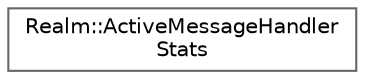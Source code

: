 digraph "Graphical Class Hierarchy"
{
 // LATEX_PDF_SIZE
  bgcolor="transparent";
  edge [fontname=Helvetica,fontsize=10,labelfontname=Helvetica,labelfontsize=10];
  node [fontname=Helvetica,fontsize=10,shape=box,height=0.2,width=0.4];
  rankdir="LR";
  Node0 [id="Node000000",label="Realm::ActiveMessageHandler\lStats",height=0.2,width=0.4,color="grey40", fillcolor="white", style="filled",URL="$structRealm_1_1ActiveMessageHandlerStats.html",tooltip=" "];
}
